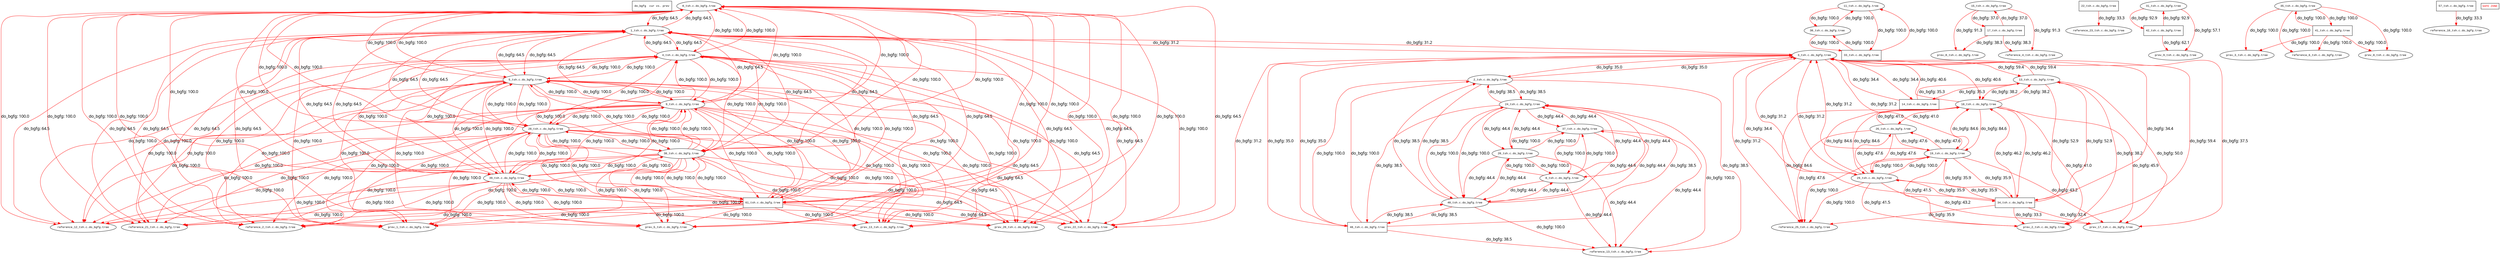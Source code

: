 digraph AST {
  graph [fontname="Times New Roman",fontsize=10];
  node  [fontname="Courier New",fontsize=10];
  edge  [fontname="Times New Roman",fontsize=10];

  node0 [label="do_bgfg  cur vs. prev",shape=box];
  node0_tsh [label="0_tsh.c.do_bgfg.tree", shape=box];
  node1_tsh [label="1_tsh.c.do_bgfg.tree", shape=ellipse];
  node0_tsh -> node1_tsh [label="do_bgfg: 64.5", color=red, fontsize=15];
  node4_tsh [label="4_tsh.c.do_bgfg.tree", shape=ellipse];
  node0_tsh -> node4_tsh [label="do_bgfg: 100.0", color=red, fontsize=15];
  node5_tsh [label="5_tsh.c.do_bgfg.tree", shape=ellipse];
  node0_tsh -> node5_tsh [label="do_bgfg: 100.0", color=red, fontsize=15];
  node9_tsh [label="9_tsh.c.do_bgfg.tree", shape=ellipse];
  node0_tsh -> node9_tsh [label="do_bgfg: 100.0", color=red, fontsize=15];
  node28_tsh [label="28_tsh.c.do_bgfg.tree", shape=ellipse];
  node0_tsh -> node28_tsh [label="do_bgfg: 100.0", color=red, fontsize=15];
  node38_tsh [label="38_tsh.c.do_bgfg.tree", shape=ellipse];
  node0_tsh -> node38_tsh [label="do_bgfg: 100.0", color=red, fontsize=15];
  node39_tsh [label="39_tsh.c.do_bgfg.tree", shape=ellipse];
  node0_tsh -> node39_tsh [label="do_bgfg: 100.0", color=red, fontsize=15];
  node61_tsh [label="61_tsh.c.do_bgfg.tree", shape=ellipse];
  node0_tsh -> node61_tsh [label="do_bgfg: 100.0", color=red, fontsize=15];
  nodeprev_1_tsh [label="prev_1_tsh.c.do_bgfg.tree", shape=ellipse];
  node0_tsh -> nodeprev_1_tsh [label="do_bgfg: 100.0", color=red, fontsize=15];
  nodeprev_5_tsh [label="prev_5_tsh.c.do_bgfg.tree", shape=ellipse];
  node0_tsh -> nodeprev_5_tsh [label="do_bgfg: 100.0", color=red, fontsize=15];
  nodeprev_13_tsh [label="prev_13_tsh.c.do_bgfg.tree", shape=ellipse];
  node0_tsh -> nodeprev_13_tsh [label="do_bgfg: 100.0", color=red, fontsize=15];
  nodeprev_20_tsh [label="prev_20_tsh.c.do_bgfg.tree", shape=ellipse];
  node0_tsh -> nodeprev_20_tsh [label="do_bgfg: 100.0", color=red, fontsize=15];
  nodeprev_22_tsh [label="prev_22_tsh.c.do_bgfg.tree", shape=ellipse];
  node0_tsh -> nodeprev_22_tsh [label="do_bgfg: 64.5", color=red, fontsize=15];
  nodereference_2_tsh [label="reference_2_tsh.c.do_bgfg.tree", shape=ellipse];
  node0_tsh -> nodereference_2_tsh [label="do_bgfg: 100.0", color=red, fontsize=15];
  nodereference_12_tsh [label="reference_12_tsh.c.do_bgfg.tree", shape=ellipse];
  node0_tsh -> nodereference_12_tsh [label="do_bgfg: 100.0", color=red, fontsize=15];
  nodereference_21_tsh [label="reference_21_tsh.c.do_bgfg.tree", shape=ellipse];
  node0_tsh -> nodereference_21_tsh [label="do_bgfg: 100.0", color=red, fontsize=15];
  node1_tsh [label="1_tsh.c.do_bgfg.tree", shape=box];
  node0_tsh [label="0_tsh.c.do_bgfg.tree", shape=ellipse];
  node1_tsh -> node0_tsh [label="do_bgfg: 64.5", color=red, fontsize=15];
  node3_tsh [label="3_tsh.c.do_bgfg.tree", shape=ellipse];
  node1_tsh -> node3_tsh [label="do_bgfg: 31.2", color=red, fontsize=15];
  node4_tsh [label="4_tsh.c.do_bgfg.tree", shape=ellipse];
  node1_tsh -> node4_tsh [label="do_bgfg: 64.5", color=red, fontsize=15];
  node5_tsh [label="5_tsh.c.do_bgfg.tree", shape=ellipse];
  node1_tsh -> node5_tsh [label="do_bgfg: 64.5", color=red, fontsize=15];
  node9_tsh [label="9_tsh.c.do_bgfg.tree", shape=ellipse];
  node1_tsh -> node9_tsh [label="do_bgfg: 64.5", color=red, fontsize=15];
  node28_tsh [label="28_tsh.c.do_bgfg.tree", shape=ellipse];
  node1_tsh -> node28_tsh [label="do_bgfg: 64.5", color=red, fontsize=15];
  node38_tsh [label="38_tsh.c.do_bgfg.tree", shape=ellipse];
  node1_tsh -> node38_tsh [label="do_bgfg: 64.5", color=red, fontsize=15];
  node39_tsh [label="39_tsh.c.do_bgfg.tree", shape=ellipse];
  node1_tsh -> node39_tsh [label="do_bgfg: 64.5", color=red, fontsize=15];
  node61_tsh [label="61_tsh.c.do_bgfg.tree", shape=ellipse];
  node1_tsh -> node61_tsh [label="do_bgfg: 64.5", color=red, fontsize=15];
  nodeprev_1_tsh [label="prev_1_tsh.c.do_bgfg.tree", shape=ellipse];
  node1_tsh -> nodeprev_1_tsh [label="do_bgfg: 64.5", color=red, fontsize=15];
  nodeprev_5_tsh [label="prev_5_tsh.c.do_bgfg.tree", shape=ellipse];
  node1_tsh -> nodeprev_5_tsh [label="do_bgfg: 64.5", color=red, fontsize=15];
  nodeprev_13_tsh [label="prev_13_tsh.c.do_bgfg.tree", shape=ellipse];
  node1_tsh -> nodeprev_13_tsh [label="do_bgfg: 64.5", color=red, fontsize=15];
  nodeprev_20_tsh [label="prev_20_tsh.c.do_bgfg.tree", shape=ellipse];
  node1_tsh -> nodeprev_20_tsh [label="do_bgfg: 64.5", color=red, fontsize=15];
  nodeprev_22_tsh [label="prev_22_tsh.c.do_bgfg.tree", shape=ellipse];
  node1_tsh -> nodeprev_22_tsh [label="do_bgfg: 100.0", color=red, fontsize=15];
  nodereference_2_tsh [label="reference_2_tsh.c.do_bgfg.tree", shape=ellipse];
  node1_tsh -> nodereference_2_tsh [label="do_bgfg: 64.5", color=red, fontsize=15];
  nodereference_12_tsh [label="reference_12_tsh.c.do_bgfg.tree", shape=ellipse];
  node1_tsh -> nodereference_12_tsh [label="do_bgfg: 64.5", color=red, fontsize=15];
  nodereference_21_tsh [label="reference_21_tsh.c.do_bgfg.tree", shape=ellipse];
  node1_tsh -> nodereference_21_tsh [label="do_bgfg: 64.5", color=red, fontsize=15];
  node2_tsh [label="2_tsh.c.do_bgfg.tree", shape=box];
  node3_tsh [label="3_tsh.c.do_bgfg.tree", shape=ellipse];
  node2_tsh -> node3_tsh [label="do_bgfg: 35.0", color=red, fontsize=15];
  node24_tsh [label="24_tsh.c.do_bgfg.tree", shape=ellipse];
  node2_tsh -> node24_tsh [label="do_bgfg: 38.5", color=red, fontsize=15];
  node40_tsh [label="40_tsh.c.do_bgfg.tree", shape=ellipse];
  node2_tsh -> node40_tsh [label="do_bgfg: 38.5", color=red, fontsize=15];
  node48_tsh [label="48_tsh.c.do_bgfg.tree", shape=ellipse];
  node2_tsh -> node48_tsh [label="do_bgfg: 100.0", color=red, fontsize=15];
  nodereference_13_tsh [label="reference_13_tsh.c.do_bgfg.tree", shape=ellipse];
  node2_tsh -> nodereference_13_tsh [label="do_bgfg: 38.5", color=red, fontsize=15];
  node3_tsh [label="3_tsh.c.do_bgfg.tree", shape=box];
  node1_tsh [label="1_tsh.c.do_bgfg.tree", shape=ellipse];
  node3_tsh -> node1_tsh [label="do_bgfg: 31.2", color=red, fontsize=15];
  node2_tsh [label="2_tsh.c.do_bgfg.tree", shape=ellipse];
  node3_tsh -> node2_tsh [label="do_bgfg: 35.0", color=red, fontsize=15];
  node13_tsh [label="13_tsh.c.do_bgfg.tree", shape=ellipse];
  node3_tsh -> node13_tsh [label="do_bgfg: 59.4", color=red, fontsize=15];
  node14_tsh [label="14_tsh.c.do_bgfg.tree", shape=ellipse];
  node3_tsh -> node14_tsh [label="do_bgfg: 34.4", color=red, fontsize=15];
  node18_tsh [label="18_tsh.c.do_bgfg.tree", shape=ellipse];
  node3_tsh -> node18_tsh [label="do_bgfg: 40.6", color=red, fontsize=15];
  node19_tsh [label="19_tsh.c.do_bgfg.tree", shape=ellipse];
  node3_tsh -> node19_tsh [label="do_bgfg: 31.2", color=red, fontsize=15];
  node29_tsh [label="29_tsh.c.do_bgfg.tree", shape=ellipse];
  node3_tsh -> node29_tsh [label="do_bgfg: 31.2", color=red, fontsize=15];
  node34_tsh [label="34_tsh.c.do_bgfg.tree", shape=ellipse];
  node3_tsh -> node34_tsh [label="do_bgfg: 34.4", color=red, fontsize=15];
  node48_tsh [label="48_tsh.c.do_bgfg.tree", shape=ellipse];
  node3_tsh -> node48_tsh [label="do_bgfg: 35.0", color=red, fontsize=15];
  nodeprev_2_tsh [label="prev_2_tsh.c.do_bgfg.tree", shape=ellipse];
  node3_tsh -> nodeprev_2_tsh [label="do_bgfg: 59.4", color=red, fontsize=15];
  nodeprev_17_tsh [label="prev_17_tsh.c.do_bgfg.tree", shape=ellipse];
  node3_tsh -> nodeprev_17_tsh [label="do_bgfg: 37.5", color=red, fontsize=15];
  nodeprev_22_tsh [label="prev_22_tsh.c.do_bgfg.tree", shape=ellipse];
  node3_tsh -> nodeprev_22_tsh [label="do_bgfg: 31.2", color=red, fontsize=15];
  nodereference_25_tsh [label="reference_25_tsh.c.do_bgfg.tree", shape=ellipse];
  node3_tsh -> nodereference_25_tsh [label="do_bgfg: 31.2", color=red, fontsize=15];
  node4_tsh [label="4_tsh.c.do_bgfg.tree", shape=box];
  node0_tsh [label="0_tsh.c.do_bgfg.tree", shape=ellipse];
  node4_tsh -> node0_tsh [label="do_bgfg: 100.0", color=red, fontsize=15];
  node1_tsh [label="1_tsh.c.do_bgfg.tree", shape=ellipse];
  node4_tsh -> node1_tsh [label="do_bgfg: 64.5", color=red, fontsize=15];
  node5_tsh [label="5_tsh.c.do_bgfg.tree", shape=ellipse];
  node4_tsh -> node5_tsh [label="do_bgfg: 100.0", color=red, fontsize=15];
  node9_tsh [label="9_tsh.c.do_bgfg.tree", shape=ellipse];
  node4_tsh -> node9_tsh [label="do_bgfg: 100.0", color=red, fontsize=15];
  node28_tsh [label="28_tsh.c.do_bgfg.tree", shape=ellipse];
  node4_tsh -> node28_tsh [label="do_bgfg: 100.0", color=red, fontsize=15];
  node38_tsh [label="38_tsh.c.do_bgfg.tree", shape=ellipse];
  node4_tsh -> node38_tsh [label="do_bgfg: 100.0", color=red, fontsize=15];
  node39_tsh [label="39_tsh.c.do_bgfg.tree", shape=ellipse];
  node4_tsh -> node39_tsh [label="do_bgfg: 100.0", color=red, fontsize=15];
  node61_tsh [label="61_tsh.c.do_bgfg.tree", shape=ellipse];
  node4_tsh -> node61_tsh [label="do_bgfg: 100.0", color=red, fontsize=15];
  nodeprev_1_tsh [label="prev_1_tsh.c.do_bgfg.tree", shape=ellipse];
  node4_tsh -> nodeprev_1_tsh [label="do_bgfg: 100.0", color=red, fontsize=15];
  nodeprev_5_tsh [label="prev_5_tsh.c.do_bgfg.tree", shape=ellipse];
  node4_tsh -> nodeprev_5_tsh [label="do_bgfg: 100.0", color=red, fontsize=15];
  nodeprev_13_tsh [label="prev_13_tsh.c.do_bgfg.tree", shape=ellipse];
  node4_tsh -> nodeprev_13_tsh [label="do_bgfg: 100.0", color=red, fontsize=15];
  nodeprev_20_tsh [label="prev_20_tsh.c.do_bgfg.tree", shape=ellipse];
  node4_tsh -> nodeprev_20_tsh [label="do_bgfg: 100.0", color=red, fontsize=15];
  nodeprev_22_tsh [label="prev_22_tsh.c.do_bgfg.tree", shape=ellipse];
  node4_tsh -> nodeprev_22_tsh [label="do_bgfg: 64.5", color=red, fontsize=15];
  nodereference_2_tsh [label="reference_2_tsh.c.do_bgfg.tree", shape=ellipse];
  node4_tsh -> nodereference_2_tsh [label="do_bgfg: 100.0", color=red, fontsize=15];
  nodereference_12_tsh [label="reference_12_tsh.c.do_bgfg.tree", shape=ellipse];
  node4_tsh -> nodereference_12_tsh [label="do_bgfg: 100.0", color=red, fontsize=15];
  nodereference_21_tsh [label="reference_21_tsh.c.do_bgfg.tree", shape=ellipse];
  node4_tsh -> nodereference_21_tsh [label="do_bgfg: 100.0", color=red, fontsize=15];
  node5_tsh [label="5_tsh.c.do_bgfg.tree", shape=box];
  node0_tsh [label="0_tsh.c.do_bgfg.tree", shape=ellipse];
  node5_tsh -> node0_tsh [label="do_bgfg: 100.0", color=red, fontsize=15];
  node1_tsh [label="1_tsh.c.do_bgfg.tree", shape=ellipse];
  node5_tsh -> node1_tsh [label="do_bgfg: 64.5", color=red, fontsize=15];
  node4_tsh [label="4_tsh.c.do_bgfg.tree", shape=ellipse];
  node5_tsh -> node4_tsh [label="do_bgfg: 100.0", color=red, fontsize=15];
  node9_tsh [label="9_tsh.c.do_bgfg.tree", shape=ellipse];
  node5_tsh -> node9_tsh [label="do_bgfg: 100.0", color=red, fontsize=15];
  node28_tsh [label="28_tsh.c.do_bgfg.tree", shape=ellipse];
  node5_tsh -> node28_tsh [label="do_bgfg: 100.0", color=red, fontsize=15];
  node38_tsh [label="38_tsh.c.do_bgfg.tree", shape=ellipse];
  node5_tsh -> node38_tsh [label="do_bgfg: 100.0", color=red, fontsize=15];
  node39_tsh [label="39_tsh.c.do_bgfg.tree", shape=ellipse];
  node5_tsh -> node39_tsh [label="do_bgfg: 100.0", color=red, fontsize=15];
  node61_tsh [label="61_tsh.c.do_bgfg.tree", shape=ellipse];
  node5_tsh -> node61_tsh [label="do_bgfg: 100.0", color=red, fontsize=15];
  nodeprev_1_tsh [label="prev_1_tsh.c.do_bgfg.tree", shape=ellipse];
  node5_tsh -> nodeprev_1_tsh [label="do_bgfg: 100.0", color=red, fontsize=15];
  nodeprev_5_tsh [label="prev_5_tsh.c.do_bgfg.tree", shape=ellipse];
  node5_tsh -> nodeprev_5_tsh [label="do_bgfg: 100.0", color=red, fontsize=15];
  nodeprev_13_tsh [label="prev_13_tsh.c.do_bgfg.tree", shape=ellipse];
  node5_tsh -> nodeprev_13_tsh [label="do_bgfg: 100.0", color=red, fontsize=15];
  nodeprev_20_tsh [label="prev_20_tsh.c.do_bgfg.tree", shape=ellipse];
  node5_tsh -> nodeprev_20_tsh [label="do_bgfg: 100.0", color=red, fontsize=15];
  nodeprev_22_tsh [label="prev_22_tsh.c.do_bgfg.tree", shape=ellipse];
  node5_tsh -> nodeprev_22_tsh [label="do_bgfg: 64.5", color=red, fontsize=15];
  nodereference_2_tsh [label="reference_2_tsh.c.do_bgfg.tree", shape=ellipse];
  node5_tsh -> nodereference_2_tsh [label="do_bgfg: 100.0", color=red, fontsize=15];
  nodereference_12_tsh [label="reference_12_tsh.c.do_bgfg.tree", shape=ellipse];
  node5_tsh -> nodereference_12_tsh [label="do_bgfg: 100.0", color=red, fontsize=15];
  nodereference_21_tsh [label="reference_21_tsh.c.do_bgfg.tree", shape=ellipse];
  node5_tsh -> nodereference_21_tsh [label="do_bgfg: 100.0", color=red, fontsize=15];
  node8_tsh [label="8_tsh.c.do_bgfg.tree", shape=box];
  node20_tsh [label="20_tsh.c.do_bgfg.tree", shape=ellipse];
  node8_tsh -> node20_tsh [label="do_bgfg: 100.0", color=red, fontsize=15];
  node24_tsh [label="24_tsh.c.do_bgfg.tree", shape=ellipse];
  node8_tsh -> node24_tsh [label="do_bgfg: 44.4", color=red, fontsize=15];
  node37_tsh [label="37_tsh.c.do_bgfg.tree", shape=ellipse];
  node8_tsh -> node37_tsh [label="do_bgfg: 100.0", color=red, fontsize=15];
  node40_tsh [label="40_tsh.c.do_bgfg.tree", shape=ellipse];
  node8_tsh -> node40_tsh [label="do_bgfg: 44.4", color=red, fontsize=15];
  nodereference_13_tsh [label="reference_13_tsh.c.do_bgfg.tree", shape=ellipse];
  node8_tsh -> nodereference_13_tsh [label="do_bgfg: 44.4", color=red, fontsize=15];
  node9_tsh [label="9_tsh.c.do_bgfg.tree", shape=box];
  node0_tsh [label="0_tsh.c.do_bgfg.tree", shape=ellipse];
  node9_tsh -> node0_tsh [label="do_bgfg: 100.0", color=red, fontsize=15];
  node1_tsh [label="1_tsh.c.do_bgfg.tree", shape=ellipse];
  node9_tsh -> node1_tsh [label="do_bgfg: 64.5", color=red, fontsize=15];
  node4_tsh [label="4_tsh.c.do_bgfg.tree", shape=ellipse];
  node9_tsh -> node4_tsh [label="do_bgfg: 100.0", color=red, fontsize=15];
  node5_tsh [label="5_tsh.c.do_bgfg.tree", shape=ellipse];
  node9_tsh -> node5_tsh [label="do_bgfg: 100.0", color=red, fontsize=15];
  node28_tsh [label="28_tsh.c.do_bgfg.tree", shape=ellipse];
  node9_tsh -> node28_tsh [label="do_bgfg: 100.0", color=red, fontsize=15];
  node38_tsh [label="38_tsh.c.do_bgfg.tree", shape=ellipse];
  node9_tsh -> node38_tsh [label="do_bgfg: 100.0", color=red, fontsize=15];
  node39_tsh [label="39_tsh.c.do_bgfg.tree", shape=ellipse];
  node9_tsh -> node39_tsh [label="do_bgfg: 100.0", color=red, fontsize=15];
  node61_tsh [label="61_tsh.c.do_bgfg.tree", shape=ellipse];
  node9_tsh -> node61_tsh [label="do_bgfg: 100.0", color=red, fontsize=15];
  nodeprev_1_tsh [label="prev_1_tsh.c.do_bgfg.tree", shape=ellipse];
  node9_tsh -> nodeprev_1_tsh [label="do_bgfg: 100.0", color=red, fontsize=15];
  nodeprev_5_tsh [label="prev_5_tsh.c.do_bgfg.tree", shape=ellipse];
  node9_tsh -> nodeprev_5_tsh [label="do_bgfg: 100.0", color=red, fontsize=15];
  nodeprev_13_tsh [label="prev_13_tsh.c.do_bgfg.tree", shape=ellipse];
  node9_tsh -> nodeprev_13_tsh [label="do_bgfg: 100.0", color=red, fontsize=15];
  nodeprev_20_tsh [label="prev_20_tsh.c.do_bgfg.tree", shape=ellipse];
  node9_tsh -> nodeprev_20_tsh [label="do_bgfg: 100.0", color=red, fontsize=15];
  nodeprev_22_tsh [label="prev_22_tsh.c.do_bgfg.tree", shape=ellipse];
  node9_tsh -> nodeprev_22_tsh [label="do_bgfg: 64.5", color=red, fontsize=15];
  nodereference_2_tsh [label="reference_2_tsh.c.do_bgfg.tree", shape=ellipse];
  node9_tsh -> nodereference_2_tsh [label="do_bgfg: 100.0", color=red, fontsize=15];
  nodereference_12_tsh [label="reference_12_tsh.c.do_bgfg.tree", shape=ellipse];
  node9_tsh -> nodereference_12_tsh [label="do_bgfg: 100.0", color=red, fontsize=15];
  nodereference_21_tsh [label="reference_21_tsh.c.do_bgfg.tree", shape=ellipse];
  node9_tsh -> nodereference_21_tsh [label="do_bgfg: 100.0", color=red, fontsize=15];
  node11_tsh [label="11_tsh.c.do_bgfg.tree", shape=box];
  node30_tsh [label="30_tsh.c.do_bgfg.tree", shape=ellipse];
  node11_tsh -> node30_tsh [label="do_bgfg: 100.0", color=red, fontsize=15];
  node33_tsh [label="33_tsh.c.do_bgfg.tree", shape=ellipse];
  node11_tsh -> node33_tsh [label="do_bgfg: 100.0", color=red, fontsize=15];
  node13_tsh [label="13_tsh.c.do_bgfg.tree", shape=box];
  node3_tsh [label="3_tsh.c.do_bgfg.tree", shape=ellipse];
  node13_tsh -> node3_tsh [label="do_bgfg: 59.4", color=red, fontsize=15];
  node14_tsh [label="14_tsh.c.do_bgfg.tree", shape=ellipse];
  node13_tsh -> node14_tsh [label="do_bgfg: 35.3", color=red, fontsize=15];
  node18_tsh [label="18_tsh.c.do_bgfg.tree", shape=ellipse];
  node13_tsh -> node18_tsh [label="do_bgfg: 38.2", color=red, fontsize=15];
  node34_tsh [label="34_tsh.c.do_bgfg.tree", shape=ellipse];
  node13_tsh -> node34_tsh [label="do_bgfg: 52.9", color=red, fontsize=15];
  nodeprev_2_tsh [label="prev_2_tsh.c.do_bgfg.tree", shape=ellipse];
  node13_tsh -> nodeprev_2_tsh [label="do_bgfg: 38.2", color=red, fontsize=15];
  nodeprev_17_tsh [label="prev_17_tsh.c.do_bgfg.tree", shape=ellipse];
  node13_tsh -> nodeprev_17_tsh [label="do_bgfg: 50.0", color=red, fontsize=15];
  node14_tsh [label="14_tsh.c.do_bgfg.tree", shape=box];
  node3_tsh [label="3_tsh.c.do_bgfg.tree", shape=ellipse];
  node14_tsh -> node3_tsh [label="do_bgfg: 34.4", color=red, fontsize=15];
  node13_tsh [label="13_tsh.c.do_bgfg.tree", shape=ellipse];
  node14_tsh -> node13_tsh [label="do_bgfg: 35.3", color=red, fontsize=15];
  node15_tsh [label="15_tsh.c.do_bgfg.tree", shape=box];
  node17_tsh [label="17_tsh.c.do_bgfg.tree", shape=ellipse];
  node15_tsh -> node17_tsh [label="do_bgfg: 37.0", color=red, fontsize=15];
  nodeprev_0_tsh [label="prev_0_tsh.c.do_bgfg.tree", shape=ellipse];
  node15_tsh -> nodeprev_0_tsh [label="do_bgfg: 91.3", color=red, fontsize=15];
  nodereference_4_tsh [label="reference_4_tsh.c.do_bgfg.tree", shape=ellipse];
  node15_tsh -> nodereference_4_tsh [label="do_bgfg: 91.3", color=red, fontsize=15];
  node17_tsh [label="17_tsh.c.do_bgfg.tree", shape=box];
  node15_tsh [label="15_tsh.c.do_bgfg.tree", shape=ellipse];
  node17_tsh -> node15_tsh [label="do_bgfg: 37.0", color=red, fontsize=15];
  nodeprev_0_tsh [label="prev_0_tsh.c.do_bgfg.tree", shape=ellipse];
  node17_tsh -> nodeprev_0_tsh [label="do_bgfg: 38.3", color=red, fontsize=15];
  nodereference_4_tsh [label="reference_4_tsh.c.do_bgfg.tree", shape=ellipse];
  node17_tsh -> nodereference_4_tsh [label="do_bgfg: 38.3", color=red, fontsize=15];
  node18_tsh [label="18_tsh.c.do_bgfg.tree", shape=box];
  node3_tsh [label="3_tsh.c.do_bgfg.tree", shape=ellipse];
  node18_tsh -> node3_tsh [label="do_bgfg: 40.6", color=red, fontsize=15];
  node13_tsh [label="13_tsh.c.do_bgfg.tree", shape=ellipse];
  node18_tsh -> node13_tsh [label="do_bgfg: 38.2", color=red, fontsize=15];
  node19_tsh [label="19_tsh.c.do_bgfg.tree", shape=ellipse];
  node18_tsh -> node19_tsh [label="do_bgfg: 84.6", color=red, fontsize=15];
  node26_tsh [label="26_tsh.c.do_bgfg.tree", shape=ellipse];
  node18_tsh -> node26_tsh [label="do_bgfg: 41.0", color=red, fontsize=15];
  node29_tsh [label="29_tsh.c.do_bgfg.tree", shape=ellipse];
  node18_tsh -> node29_tsh [label="do_bgfg: 84.6", color=red, fontsize=15];
  node34_tsh [label="34_tsh.c.do_bgfg.tree", shape=ellipse];
  node18_tsh -> node34_tsh [label="do_bgfg: 46.2", color=red, fontsize=15];
  nodeprev_2_tsh [label="prev_2_tsh.c.do_bgfg.tree", shape=ellipse];
  node18_tsh -> nodeprev_2_tsh [label="do_bgfg: 41.0", color=red, fontsize=15];
  nodeprev_17_tsh [label="prev_17_tsh.c.do_bgfg.tree", shape=ellipse];
  node18_tsh -> nodeprev_17_tsh [label="do_bgfg: 45.9", color=red, fontsize=15];
  nodereference_25_tsh [label="reference_25_tsh.c.do_bgfg.tree", shape=ellipse];
  node18_tsh -> nodereference_25_tsh [label="do_bgfg: 84.6", color=red, fontsize=15];
  node19_tsh [label="19_tsh.c.do_bgfg.tree", shape=box];
  node3_tsh [label="3_tsh.c.do_bgfg.tree", shape=ellipse];
  node19_tsh -> node3_tsh [label="do_bgfg: 31.2", color=red, fontsize=15];
  node18_tsh [label="18_tsh.c.do_bgfg.tree", shape=ellipse];
  node19_tsh -> node18_tsh [label="do_bgfg: 84.6", color=red, fontsize=15];
  node26_tsh [label="26_tsh.c.do_bgfg.tree", shape=ellipse];
  node19_tsh -> node26_tsh [label="do_bgfg: 47.6", color=red, fontsize=15];
  node29_tsh [label="29_tsh.c.do_bgfg.tree", shape=ellipse];
  node19_tsh -> node29_tsh [label="do_bgfg: 100.0", color=red, fontsize=15];
  node34_tsh [label="34_tsh.c.do_bgfg.tree", shape=ellipse];
  node19_tsh -> node34_tsh [label="do_bgfg: 35.9", color=red, fontsize=15];
  nodeprev_2_tsh [label="prev_2_tsh.c.do_bgfg.tree", shape=ellipse];
  node19_tsh -> nodeprev_2_tsh [label="do_bgfg: 41.5", color=red, fontsize=15];
  nodeprev_17_tsh [label="prev_17_tsh.c.do_bgfg.tree", shape=ellipse];
  node19_tsh -> nodeprev_17_tsh [label="do_bgfg: 43.2", color=red, fontsize=15];
  nodereference_25_tsh [label="reference_25_tsh.c.do_bgfg.tree", shape=ellipse];
  node19_tsh -> nodereference_25_tsh [label="do_bgfg: 100.0", color=red, fontsize=15];
  node20_tsh [label="20_tsh.c.do_bgfg.tree", shape=box];
  node8_tsh [label="8_tsh.c.do_bgfg.tree", shape=ellipse];
  node20_tsh -> node8_tsh [label="do_bgfg: 100.0", color=red, fontsize=15];
  node24_tsh [label="24_tsh.c.do_bgfg.tree", shape=ellipse];
  node20_tsh -> node24_tsh [label="do_bgfg: 44.4", color=red, fontsize=15];
  node37_tsh [label="37_tsh.c.do_bgfg.tree", shape=ellipse];
  node20_tsh -> node37_tsh [label="do_bgfg: 100.0", color=red, fontsize=15];
  node40_tsh [label="40_tsh.c.do_bgfg.tree", shape=ellipse];
  node20_tsh -> node40_tsh [label="do_bgfg: 44.4", color=red, fontsize=15];
  nodereference_13_tsh [label="reference_13_tsh.c.do_bgfg.tree", shape=ellipse];
  node20_tsh -> nodereference_13_tsh [label="do_bgfg: 44.4", color=red, fontsize=15];
  node22_tsh [label="22_tsh.c.do_bgfg.tree", shape=box];
  nodereference_23_tsh [label="reference_23_tsh.c.do_bgfg.tree", shape=ellipse];
  node22_tsh -> nodereference_23_tsh [label="do_bgfg: 33.3", color=red, fontsize=15];
  node24_tsh [label="24_tsh.c.do_bgfg.tree", shape=box];
  node2_tsh [label="2_tsh.c.do_bgfg.tree", shape=ellipse];
  node24_tsh -> node2_tsh [label="do_bgfg: 38.5", color=red, fontsize=15];
  node8_tsh [label="8_tsh.c.do_bgfg.tree", shape=ellipse];
  node24_tsh -> node8_tsh [label="do_bgfg: 44.4", color=red, fontsize=15];
  node20_tsh [label="20_tsh.c.do_bgfg.tree", shape=ellipse];
  node24_tsh -> node20_tsh [label="do_bgfg: 44.4", color=red, fontsize=15];
  node37_tsh [label="37_tsh.c.do_bgfg.tree", shape=ellipse];
  node24_tsh -> node37_tsh [label="do_bgfg: 44.4", color=red, fontsize=15];
  node40_tsh [label="40_tsh.c.do_bgfg.tree", shape=ellipse];
  node24_tsh -> node40_tsh [label="do_bgfg: 100.0", color=red, fontsize=15];
  node48_tsh [label="48_tsh.c.do_bgfg.tree", shape=ellipse];
  node24_tsh -> node48_tsh [label="do_bgfg: 38.5", color=red, fontsize=15];
  nodereference_13_tsh [label="reference_13_tsh.c.do_bgfg.tree", shape=ellipse];
  node24_tsh -> nodereference_13_tsh [label="do_bgfg: 100.0", color=red, fontsize=15];
  node26_tsh [label="26_tsh.c.do_bgfg.tree", shape=box];
  node18_tsh [label="18_tsh.c.do_bgfg.tree", shape=ellipse];
  node26_tsh -> node18_tsh [label="do_bgfg: 41.0", color=red, fontsize=15];
  node19_tsh [label="19_tsh.c.do_bgfg.tree", shape=ellipse];
  node26_tsh -> node19_tsh [label="do_bgfg: 47.6", color=red, fontsize=15];
  node29_tsh [label="29_tsh.c.do_bgfg.tree", shape=ellipse];
  node26_tsh -> node29_tsh [label="do_bgfg: 47.6", color=red, fontsize=15];
  nodereference_25_tsh [label="reference_25_tsh.c.do_bgfg.tree", shape=ellipse];
  node26_tsh -> nodereference_25_tsh [label="do_bgfg: 47.6", color=red, fontsize=15];
  node28_tsh [label="28_tsh.c.do_bgfg.tree", shape=box];
  node0_tsh [label="0_tsh.c.do_bgfg.tree", shape=ellipse];
  node28_tsh -> node0_tsh [label="do_bgfg: 100.0", color=red, fontsize=15];
  node1_tsh [label="1_tsh.c.do_bgfg.tree", shape=ellipse];
  node28_tsh -> node1_tsh [label="do_bgfg: 64.5", color=red, fontsize=15];
  node4_tsh [label="4_tsh.c.do_bgfg.tree", shape=ellipse];
  node28_tsh -> node4_tsh [label="do_bgfg: 100.0", color=red, fontsize=15];
  node5_tsh [label="5_tsh.c.do_bgfg.tree", shape=ellipse];
  node28_tsh -> node5_tsh [label="do_bgfg: 100.0", color=red, fontsize=15];
  node9_tsh [label="9_tsh.c.do_bgfg.tree", shape=ellipse];
  node28_tsh -> node9_tsh [label="do_bgfg: 100.0", color=red, fontsize=15];
  node38_tsh [label="38_tsh.c.do_bgfg.tree", shape=ellipse];
  node28_tsh -> node38_tsh [label="do_bgfg: 100.0", color=red, fontsize=15];
  node39_tsh [label="39_tsh.c.do_bgfg.tree", shape=ellipse];
  node28_tsh -> node39_tsh [label="do_bgfg: 100.0", color=red, fontsize=15];
  node61_tsh [label="61_tsh.c.do_bgfg.tree", shape=ellipse];
  node28_tsh -> node61_tsh [label="do_bgfg: 100.0", color=red, fontsize=15];
  nodeprev_1_tsh [label="prev_1_tsh.c.do_bgfg.tree", shape=ellipse];
  node28_tsh -> nodeprev_1_tsh [label="do_bgfg: 100.0", color=red, fontsize=15];
  nodeprev_5_tsh [label="prev_5_tsh.c.do_bgfg.tree", shape=ellipse];
  node28_tsh -> nodeprev_5_tsh [label="do_bgfg: 100.0", color=red, fontsize=15];
  nodeprev_13_tsh [label="prev_13_tsh.c.do_bgfg.tree", shape=ellipse];
  node28_tsh -> nodeprev_13_tsh [label="do_bgfg: 100.0", color=red, fontsize=15];
  nodeprev_20_tsh [label="prev_20_tsh.c.do_bgfg.tree", shape=ellipse];
  node28_tsh -> nodeprev_20_tsh [label="do_bgfg: 100.0", color=red, fontsize=15];
  nodeprev_22_tsh [label="prev_22_tsh.c.do_bgfg.tree", shape=ellipse];
  node28_tsh -> nodeprev_22_tsh [label="do_bgfg: 64.5", color=red, fontsize=15];
  nodereference_2_tsh [label="reference_2_tsh.c.do_bgfg.tree", shape=ellipse];
  node28_tsh -> nodereference_2_tsh [label="do_bgfg: 100.0", color=red, fontsize=15];
  nodereference_12_tsh [label="reference_12_tsh.c.do_bgfg.tree", shape=ellipse];
  node28_tsh -> nodereference_12_tsh [label="do_bgfg: 100.0", color=red, fontsize=15];
  nodereference_21_tsh [label="reference_21_tsh.c.do_bgfg.tree", shape=ellipse];
  node28_tsh -> nodereference_21_tsh [label="do_bgfg: 100.0", color=red, fontsize=15];
  node29_tsh [label="29_tsh.c.do_bgfg.tree", shape=box];
  node3_tsh [label="3_tsh.c.do_bgfg.tree", shape=ellipse];
  node29_tsh -> node3_tsh [label="do_bgfg: 31.2", color=red, fontsize=15];
  node18_tsh [label="18_tsh.c.do_bgfg.tree", shape=ellipse];
  node29_tsh -> node18_tsh [label="do_bgfg: 84.6", color=red, fontsize=15];
  node19_tsh [label="19_tsh.c.do_bgfg.tree", shape=ellipse];
  node29_tsh -> node19_tsh [label="do_bgfg: 100.0", color=red, fontsize=15];
  node26_tsh [label="26_tsh.c.do_bgfg.tree", shape=ellipse];
  node29_tsh -> node26_tsh [label="do_bgfg: 47.6", color=red, fontsize=15];
  node34_tsh [label="34_tsh.c.do_bgfg.tree", shape=ellipse];
  node29_tsh -> node34_tsh [label="do_bgfg: 35.9", color=red, fontsize=15];
  nodeprev_2_tsh [label="prev_2_tsh.c.do_bgfg.tree", shape=ellipse];
  node29_tsh -> nodeprev_2_tsh [label="do_bgfg: 41.5", color=red, fontsize=15];
  nodeprev_17_tsh [label="prev_17_tsh.c.do_bgfg.tree", shape=ellipse];
  node29_tsh -> nodeprev_17_tsh [label="do_bgfg: 43.2", color=red, fontsize=15];
  nodereference_25_tsh [label="reference_25_tsh.c.do_bgfg.tree", shape=ellipse];
  node29_tsh -> nodereference_25_tsh [label="do_bgfg: 100.0", color=red, fontsize=15];
  node30_tsh [label="30_tsh.c.do_bgfg.tree", shape=box];
  node11_tsh [label="11_tsh.c.do_bgfg.tree", shape=ellipse];
  node30_tsh -> node11_tsh [label="do_bgfg: 100.0", color=red, fontsize=15];
  node33_tsh [label="33_tsh.c.do_bgfg.tree", shape=ellipse];
  node30_tsh -> node33_tsh [label="do_bgfg: 100.0", color=red, fontsize=15];
  node31_tsh [label="31_tsh.c.do_bgfg.tree", shape=box];
  node42_tsh [label="42_tsh.c.do_bgfg.tree", shape=ellipse];
  node31_tsh -> node42_tsh [label="do_bgfg: 92.9", color=red, fontsize=15];
  nodeprev_9_tsh [label="prev_9_tsh.c.do_bgfg.tree", shape=ellipse];
  node31_tsh -> nodeprev_9_tsh [label="do_bgfg: 57.1", color=red, fontsize=15];
  node33_tsh [label="33_tsh.c.do_bgfg.tree", shape=box];
  node11_tsh [label="11_tsh.c.do_bgfg.tree", shape=ellipse];
  node33_tsh -> node11_tsh [label="do_bgfg: 100.0", color=red, fontsize=15];
  node30_tsh [label="30_tsh.c.do_bgfg.tree", shape=ellipse];
  node33_tsh -> node30_tsh [label="do_bgfg: 100.0", color=red, fontsize=15];
  node34_tsh [label="34_tsh.c.do_bgfg.tree", shape=box];
  node3_tsh [label="3_tsh.c.do_bgfg.tree", shape=ellipse];
  node34_tsh -> node3_tsh [label="do_bgfg: 34.4", color=red, fontsize=15];
  node13_tsh [label="13_tsh.c.do_bgfg.tree", shape=ellipse];
  node34_tsh -> node13_tsh [label="do_bgfg: 52.9", color=red, fontsize=15];
  node18_tsh [label="18_tsh.c.do_bgfg.tree", shape=ellipse];
  node34_tsh -> node18_tsh [label="do_bgfg: 46.2", color=red, fontsize=15];
  node19_tsh [label="19_tsh.c.do_bgfg.tree", shape=ellipse];
  node34_tsh -> node19_tsh [label="do_bgfg: 35.9", color=red, fontsize=15];
  node29_tsh [label="29_tsh.c.do_bgfg.tree", shape=ellipse];
  node34_tsh -> node29_tsh [label="do_bgfg: 35.9", color=red, fontsize=15];
  nodeprev_2_tsh [label="prev_2_tsh.c.do_bgfg.tree", shape=ellipse];
  node34_tsh -> nodeprev_2_tsh [label="do_bgfg: 33.3", color=red, fontsize=15];
  nodeprev_17_tsh [label="prev_17_tsh.c.do_bgfg.tree", shape=ellipse];
  node34_tsh -> nodeprev_17_tsh [label="do_bgfg: 32.4", color=red, fontsize=15];
  nodereference_25_tsh [label="reference_25_tsh.c.do_bgfg.tree", shape=ellipse];
  node34_tsh -> nodereference_25_tsh [label="do_bgfg: 35.9", color=red, fontsize=15];
  node35_tsh [label="35_tsh.c.do_bgfg.tree", shape=box];
  node41_tsh [label="41_tsh.c.do_bgfg.tree", shape=ellipse];
  node35_tsh -> node41_tsh [label="do_bgfg: 100.0", color=red, fontsize=15];
  nodeprev_3_tsh [label="prev_3_tsh.c.do_bgfg.tree", shape=ellipse];
  node35_tsh -> nodeprev_3_tsh [label="do_bgfg: 100.0", color=red, fontsize=15];
  nodeprev_8_tsh [label="prev_8_tsh.c.do_bgfg.tree", shape=ellipse];
  node35_tsh -> nodeprev_8_tsh [label="do_bgfg: 100.0", color=red, fontsize=15];
  nodereference_6_tsh [label="reference_6_tsh.c.do_bgfg.tree", shape=ellipse];
  node35_tsh -> nodereference_6_tsh [label="do_bgfg: 100.0", color=red, fontsize=15];
  node37_tsh [label="37_tsh.c.do_bgfg.tree", shape=box];
  node8_tsh [label="8_tsh.c.do_bgfg.tree", shape=ellipse];
  node37_tsh -> node8_tsh [label="do_bgfg: 100.0", color=red, fontsize=15];
  node20_tsh [label="20_tsh.c.do_bgfg.tree", shape=ellipse];
  node37_tsh -> node20_tsh [label="do_bgfg: 100.0", color=red, fontsize=15];
  node24_tsh [label="24_tsh.c.do_bgfg.tree", shape=ellipse];
  node37_tsh -> node24_tsh [label="do_bgfg: 44.4", color=red, fontsize=15];
  node40_tsh [label="40_tsh.c.do_bgfg.tree", shape=ellipse];
  node37_tsh -> node40_tsh [label="do_bgfg: 44.4", color=red, fontsize=15];
  nodereference_13_tsh [label="reference_13_tsh.c.do_bgfg.tree", shape=ellipse];
  node37_tsh -> nodereference_13_tsh [label="do_bgfg: 44.4", color=red, fontsize=15];
  node38_tsh [label="38_tsh.c.do_bgfg.tree", shape=box];
  node0_tsh [label="0_tsh.c.do_bgfg.tree", shape=ellipse];
  node38_tsh -> node0_tsh [label="do_bgfg: 100.0", color=red, fontsize=15];
  node1_tsh [label="1_tsh.c.do_bgfg.tree", shape=ellipse];
  node38_tsh -> node1_tsh [label="do_bgfg: 64.5", color=red, fontsize=15];
  node4_tsh [label="4_tsh.c.do_bgfg.tree", shape=ellipse];
  node38_tsh -> node4_tsh [label="do_bgfg: 100.0", color=red, fontsize=15];
  node5_tsh [label="5_tsh.c.do_bgfg.tree", shape=ellipse];
  node38_tsh -> node5_tsh [label="do_bgfg: 100.0", color=red, fontsize=15];
  node9_tsh [label="9_tsh.c.do_bgfg.tree", shape=ellipse];
  node38_tsh -> node9_tsh [label="do_bgfg: 100.0", color=red, fontsize=15];
  node28_tsh [label="28_tsh.c.do_bgfg.tree", shape=ellipse];
  node38_tsh -> node28_tsh [label="do_bgfg: 100.0", color=red, fontsize=15];
  node39_tsh [label="39_tsh.c.do_bgfg.tree", shape=ellipse];
  node38_tsh -> node39_tsh [label="do_bgfg: 100.0", color=red, fontsize=15];
  node61_tsh [label="61_tsh.c.do_bgfg.tree", shape=ellipse];
  node38_tsh -> node61_tsh [label="do_bgfg: 100.0", color=red, fontsize=15];
  nodeprev_1_tsh [label="prev_1_tsh.c.do_bgfg.tree", shape=ellipse];
  node38_tsh -> nodeprev_1_tsh [label="do_bgfg: 100.0", color=red, fontsize=15];
  nodeprev_5_tsh [label="prev_5_tsh.c.do_bgfg.tree", shape=ellipse];
  node38_tsh -> nodeprev_5_tsh [label="do_bgfg: 100.0", color=red, fontsize=15];
  nodeprev_13_tsh [label="prev_13_tsh.c.do_bgfg.tree", shape=ellipse];
  node38_tsh -> nodeprev_13_tsh [label="do_bgfg: 100.0", color=red, fontsize=15];
  nodeprev_20_tsh [label="prev_20_tsh.c.do_bgfg.tree", shape=ellipse];
  node38_tsh -> nodeprev_20_tsh [label="do_bgfg: 100.0", color=red, fontsize=15];
  nodeprev_22_tsh [label="prev_22_tsh.c.do_bgfg.tree", shape=ellipse];
  node38_tsh -> nodeprev_22_tsh [label="do_bgfg: 64.5", color=red, fontsize=15];
  nodereference_2_tsh [label="reference_2_tsh.c.do_bgfg.tree", shape=ellipse];
  node38_tsh -> nodereference_2_tsh [label="do_bgfg: 100.0", color=red, fontsize=15];
  nodereference_12_tsh [label="reference_12_tsh.c.do_bgfg.tree", shape=ellipse];
  node38_tsh -> nodereference_12_tsh [label="do_bgfg: 100.0", color=red, fontsize=15];
  nodereference_21_tsh [label="reference_21_tsh.c.do_bgfg.tree", shape=ellipse];
  node38_tsh -> nodereference_21_tsh [label="do_bgfg: 100.0", color=red, fontsize=15];
  node39_tsh [label="39_tsh.c.do_bgfg.tree", shape=box];
  node0_tsh [label="0_tsh.c.do_bgfg.tree", shape=ellipse];
  node39_tsh -> node0_tsh [label="do_bgfg: 100.0", color=red, fontsize=15];
  node1_tsh [label="1_tsh.c.do_bgfg.tree", shape=ellipse];
  node39_tsh -> node1_tsh [label="do_bgfg: 64.5", color=red, fontsize=15];
  node4_tsh [label="4_tsh.c.do_bgfg.tree", shape=ellipse];
  node39_tsh -> node4_tsh [label="do_bgfg: 100.0", color=red, fontsize=15];
  node5_tsh [label="5_tsh.c.do_bgfg.tree", shape=ellipse];
  node39_tsh -> node5_tsh [label="do_bgfg: 100.0", color=red, fontsize=15];
  node9_tsh [label="9_tsh.c.do_bgfg.tree", shape=ellipse];
  node39_tsh -> node9_tsh [label="do_bgfg: 100.0", color=red, fontsize=15];
  node28_tsh [label="28_tsh.c.do_bgfg.tree", shape=ellipse];
  node39_tsh -> node28_tsh [label="do_bgfg: 100.0", color=red, fontsize=15];
  node38_tsh [label="38_tsh.c.do_bgfg.tree", shape=ellipse];
  node39_tsh -> node38_tsh [label="do_bgfg: 100.0", color=red, fontsize=15];
  node61_tsh [label="61_tsh.c.do_bgfg.tree", shape=ellipse];
  node39_tsh -> node61_tsh [label="do_bgfg: 100.0", color=red, fontsize=15];
  nodeprev_1_tsh [label="prev_1_tsh.c.do_bgfg.tree", shape=ellipse];
  node39_tsh -> nodeprev_1_tsh [label="do_bgfg: 100.0", color=red, fontsize=15];
  nodeprev_5_tsh [label="prev_5_tsh.c.do_bgfg.tree", shape=ellipse];
  node39_tsh -> nodeprev_5_tsh [label="do_bgfg: 100.0", color=red, fontsize=15];
  nodeprev_13_tsh [label="prev_13_tsh.c.do_bgfg.tree", shape=ellipse];
  node39_tsh -> nodeprev_13_tsh [label="do_bgfg: 100.0", color=red, fontsize=15];
  nodeprev_20_tsh [label="prev_20_tsh.c.do_bgfg.tree", shape=ellipse];
  node39_tsh -> nodeprev_20_tsh [label="do_bgfg: 100.0", color=red, fontsize=15];
  nodeprev_22_tsh [label="prev_22_tsh.c.do_bgfg.tree", shape=ellipse];
  node39_tsh -> nodeprev_22_tsh [label="do_bgfg: 64.5", color=red, fontsize=15];
  nodereference_2_tsh [label="reference_2_tsh.c.do_bgfg.tree", shape=ellipse];
  node39_tsh -> nodereference_2_tsh [label="do_bgfg: 100.0", color=red, fontsize=15];
  nodereference_12_tsh [label="reference_12_tsh.c.do_bgfg.tree", shape=ellipse];
  node39_tsh -> nodereference_12_tsh [label="do_bgfg: 100.0", color=red, fontsize=15];
  nodereference_21_tsh [label="reference_21_tsh.c.do_bgfg.tree", shape=ellipse];
  node39_tsh -> nodereference_21_tsh [label="do_bgfg: 100.0", color=red, fontsize=15];
  node40_tsh [label="40_tsh.c.do_bgfg.tree", shape=box];
  node2_tsh [label="2_tsh.c.do_bgfg.tree", shape=ellipse];
  node40_tsh -> node2_tsh [label="do_bgfg: 38.5", color=red, fontsize=15];
  node8_tsh [label="8_tsh.c.do_bgfg.tree", shape=ellipse];
  node40_tsh -> node8_tsh [label="do_bgfg: 44.4", color=red, fontsize=15];
  node20_tsh [label="20_tsh.c.do_bgfg.tree", shape=ellipse];
  node40_tsh -> node20_tsh [label="do_bgfg: 44.4", color=red, fontsize=15];
  node24_tsh [label="24_tsh.c.do_bgfg.tree", shape=ellipse];
  node40_tsh -> node24_tsh [label="do_bgfg: 100.0", color=red, fontsize=15];
  node37_tsh [label="37_tsh.c.do_bgfg.tree", shape=ellipse];
  node40_tsh -> node37_tsh [label="do_bgfg: 44.4", color=red, fontsize=15];
  node48_tsh [label="48_tsh.c.do_bgfg.tree", shape=ellipse];
  node40_tsh -> node48_tsh [label="do_bgfg: 38.5", color=red, fontsize=15];
  nodereference_13_tsh [label="reference_13_tsh.c.do_bgfg.tree", shape=ellipse];
  node40_tsh -> nodereference_13_tsh [label="do_bgfg: 100.0", color=red, fontsize=15];
  node41_tsh [label="41_tsh.c.do_bgfg.tree", shape=box];
  node35_tsh [label="35_tsh.c.do_bgfg.tree", shape=ellipse];
  node41_tsh -> node35_tsh [label="do_bgfg: 100.0", color=red, fontsize=15];
  nodeprev_3_tsh [label="prev_3_tsh.c.do_bgfg.tree", shape=ellipse];
  node41_tsh -> nodeprev_3_tsh [label="do_bgfg: 100.0", color=red, fontsize=15];
  nodeprev_8_tsh [label="prev_8_tsh.c.do_bgfg.tree", shape=ellipse];
  node41_tsh -> nodeprev_8_tsh [label="do_bgfg: 100.0", color=red, fontsize=15];
  nodereference_6_tsh [label="reference_6_tsh.c.do_bgfg.tree", shape=ellipse];
  node41_tsh -> nodereference_6_tsh [label="do_bgfg: 100.0", color=red, fontsize=15];
  node42_tsh [label="42_tsh.c.do_bgfg.tree", shape=box];
  node31_tsh [label="31_tsh.c.do_bgfg.tree", shape=ellipse];
  node42_tsh -> node31_tsh [label="do_bgfg: 92.9", color=red, fontsize=15];
  nodeprev_9_tsh [label="prev_9_tsh.c.do_bgfg.tree", shape=ellipse];
  node42_tsh -> nodeprev_9_tsh [label="do_bgfg: 62.1", color=red, fontsize=15];
  node48_tsh [label="48_tsh.c.do_bgfg.tree", shape=box];
  node2_tsh [label="2_tsh.c.do_bgfg.tree", shape=ellipse];
  node48_tsh -> node2_tsh [label="do_bgfg: 100.0", color=red, fontsize=15];
  node3_tsh [label="3_tsh.c.do_bgfg.tree", shape=ellipse];
  node48_tsh -> node3_tsh [label="do_bgfg: 35.0", color=red, fontsize=15];
  node24_tsh [label="24_tsh.c.do_bgfg.tree", shape=ellipse];
  node48_tsh -> node24_tsh [label="do_bgfg: 38.5", color=red, fontsize=15];
  node40_tsh [label="40_tsh.c.do_bgfg.tree", shape=ellipse];
  node48_tsh -> node40_tsh [label="do_bgfg: 38.5", color=red, fontsize=15];
  nodereference_13_tsh [label="reference_13_tsh.c.do_bgfg.tree", shape=ellipse];
  node48_tsh -> nodereference_13_tsh [label="do_bgfg: 38.5", color=red, fontsize=15];
  node57_tsh [label="57_tsh.c.do_bgfg.tree", shape=box];
  nodereference_10_tsh [label="reference_10_tsh.c.do_bgfg.tree", shape=ellipse];
  node57_tsh -> nodereference_10_tsh [label="do_bgfg: 33.3", color=red, fontsize=15];
  node61_tsh [label="61_tsh.c.do_bgfg.tree", shape=box];
  node0_tsh [label="0_tsh.c.do_bgfg.tree", shape=ellipse];
  node61_tsh -> node0_tsh [label="do_bgfg: 100.0", color=red, fontsize=15];
  node1_tsh [label="1_tsh.c.do_bgfg.tree", shape=ellipse];
  node61_tsh -> node1_tsh [label="do_bgfg: 64.5", color=red, fontsize=15];
  node4_tsh [label="4_tsh.c.do_bgfg.tree", shape=ellipse];
  node61_tsh -> node4_tsh [label="do_bgfg: 100.0", color=red, fontsize=15];
  node5_tsh [label="5_tsh.c.do_bgfg.tree", shape=ellipse];
  node61_tsh -> node5_tsh [label="do_bgfg: 100.0", color=red, fontsize=15];
  node9_tsh [label="9_tsh.c.do_bgfg.tree", shape=ellipse];
  node61_tsh -> node9_tsh [label="do_bgfg: 100.0", color=red, fontsize=15];
  node28_tsh [label="28_tsh.c.do_bgfg.tree", shape=ellipse];
  node61_tsh -> node28_tsh [label="do_bgfg: 100.0", color=red, fontsize=15];
  node38_tsh [label="38_tsh.c.do_bgfg.tree", shape=ellipse];
  node61_tsh -> node38_tsh [label="do_bgfg: 100.0", color=red, fontsize=15];
  node39_tsh [label="39_tsh.c.do_bgfg.tree", shape=ellipse];
  node61_tsh -> node39_tsh [label="do_bgfg: 100.0", color=red, fontsize=15];
  nodeprev_1_tsh [label="prev_1_tsh.c.do_bgfg.tree", shape=ellipse];
  node61_tsh -> nodeprev_1_tsh [label="do_bgfg: 100.0", color=red, fontsize=15];
  nodeprev_5_tsh [label="prev_5_tsh.c.do_bgfg.tree", shape=ellipse];
  node61_tsh -> nodeprev_5_tsh [label="do_bgfg: 100.0", color=red, fontsize=15];
  nodeprev_13_tsh [label="prev_13_tsh.c.do_bgfg.tree", shape=ellipse];
  node61_tsh -> nodeprev_13_tsh [label="do_bgfg: 100.0", color=red, fontsize=15];
  nodeprev_20_tsh [label="prev_20_tsh.c.do_bgfg.tree", shape=ellipse];
  node61_tsh -> nodeprev_20_tsh [label="do_bgfg: 100.0", color=red, fontsize=15];
  nodeprev_22_tsh [label="prev_22_tsh.c.do_bgfg.tree", shape=ellipse];
  node61_tsh -> nodeprev_22_tsh [label="do_bgfg: 64.5", color=red, fontsize=15];
  nodereference_2_tsh [label="reference_2_tsh.c.do_bgfg.tree", shape=ellipse];
  node61_tsh -> nodereference_2_tsh [label="do_bgfg: 100.0", color=red, fontsize=15];
  nodereference_12_tsh [label="reference_12_tsh.c.do_bgfg.tree", shape=ellipse];
  node61_tsh -> nodereference_12_tsh [label="do_bgfg: 100.0", color=red, fontsize=15];
  nodereference_21_tsh [label="reference_21_tsh.c.do_bgfg.tree", shape=ellipse];
  node61_tsh -> nodereference_21_tsh [label="do_bgfg: 100.0", color=red, fontsize=15];
nodesafe [shape=none, margin=0, label=<
  			<TABLE BORDER="0" CELLBORDER="1" CELLSPACING="0" CELLPADDING="4">
 			<TR> <TD COLSPAN="5"><FONT COLOR="red">SAFE ZONE</FONT></TD>
 			</TR>
</TABLE>>];
}
